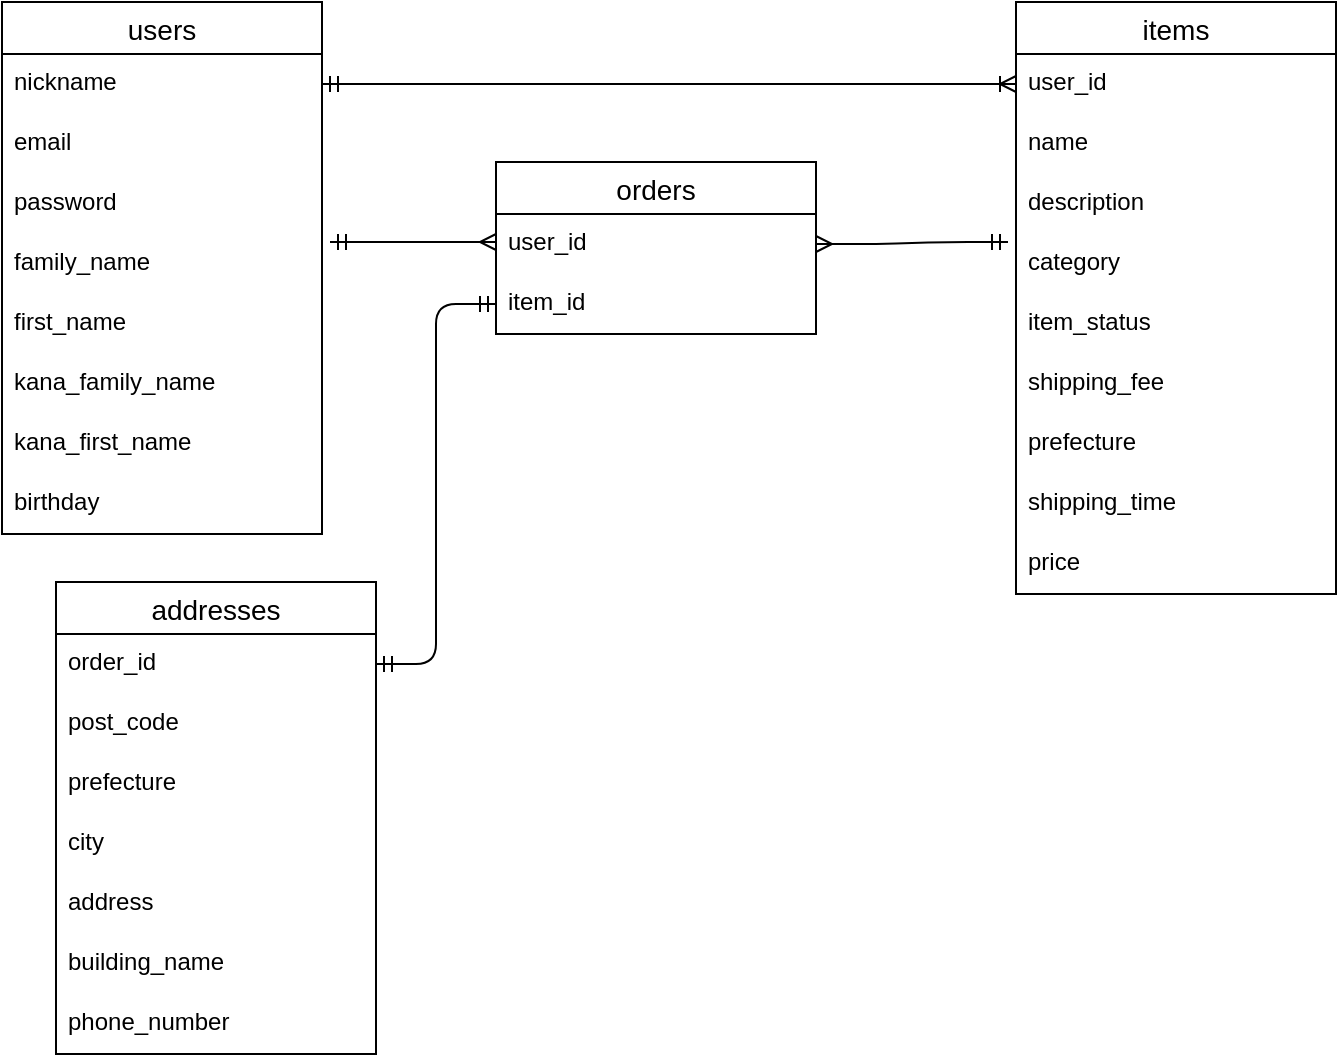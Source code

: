 <mxfile>
    <diagram id="NGHbwTfBrdRzvhitgLUr" name="ページ1">
        <mxGraphModel dx="1468" dy="609" grid="1" gridSize="10" guides="1" tooltips="1" connect="1" arrows="1" fold="1" page="1" pageScale="1" pageWidth="827" pageHeight="1169" math="0" shadow="0">
            <root>
                <mxCell id="0"/>
                <mxCell id="1" parent="0"/>
                <object label="users" id="93">
                    <mxCell style="swimlane;fontStyle=0;childLayout=stackLayout;horizontal=1;startSize=26;horizontalStack=0;resizeParent=1;resizeParentMax=0;resizeLast=0;collapsible=1;marginBottom=0;align=center;fontSize=14;verticalAlign=middle;" parent="1" vertex="1">
                        <mxGeometry x="-827" width="160" height="266" as="geometry">
                            <mxRectangle x="-640" y="280" width="50" height="26" as="alternateBounds"/>
                        </mxGeometry>
                    </mxCell>
                </object>
                <mxCell id="94" value="nickname&#10;&#10;" style="text;strokeColor=none;fillColor=none;spacingLeft=4;spacingRight=4;overflow=hidden;rotatable=0;points=[[0,0.5],[1,0.5]];portConstraint=eastwest;fontSize=12;" parent="93" vertex="1">
                    <mxGeometry y="26" width="160" height="30" as="geometry"/>
                </mxCell>
                <mxCell id="95" value="email" style="text;strokeColor=none;fillColor=none;spacingLeft=4;spacingRight=4;overflow=hidden;rotatable=0;points=[[0,0.5],[1,0.5]];portConstraint=eastwest;fontSize=12;" parent="93" vertex="1">
                    <mxGeometry y="56" width="160" height="30" as="geometry"/>
                </mxCell>
                <mxCell id="96" value="password" style="text;strokeColor=none;fillColor=none;spacingLeft=4;spacingRight=4;overflow=hidden;rotatable=0;points=[[0,0.5],[1,0.5]];portConstraint=eastwest;fontSize=12;align=left;fontStyle=0" parent="93" vertex="1">
                    <mxGeometry y="86" width="160" height="30" as="geometry"/>
                </mxCell>
                <mxCell id="182" value="family_name" style="text;strokeColor=none;fillColor=none;spacingLeft=4;spacingRight=4;overflow=hidden;rotatable=0;points=[[0,0.5],[1,0.5]];portConstraint=eastwest;fontSize=12;align=left;" parent="93" vertex="1">
                    <mxGeometry y="116" width="160" height="30" as="geometry"/>
                </mxCell>
                <mxCell id="190" value="first_name&#10;" style="text;strokeColor=none;fillColor=none;spacingLeft=4;spacingRight=4;overflow=hidden;rotatable=0;points=[[0,0.5],[1,0.5]];portConstraint=eastwest;fontSize=12;align=left;" parent="93" vertex="1">
                    <mxGeometry y="146" width="160" height="30" as="geometry"/>
                </mxCell>
                <mxCell id="189" value="kana_family_name" style="text;strokeColor=none;fillColor=none;spacingLeft=4;spacingRight=4;overflow=hidden;rotatable=0;points=[[0,0.5],[1,0.5]];portConstraint=eastwest;fontSize=12;align=left;" parent="93" vertex="1">
                    <mxGeometry y="176" width="160" height="30" as="geometry"/>
                </mxCell>
                <mxCell id="188" value="kana_first_name" style="text;strokeColor=none;fillColor=none;spacingLeft=4;spacingRight=4;overflow=hidden;rotatable=0;points=[[0,0.5],[1,0.5]];portConstraint=eastwest;fontSize=12;align=left;" parent="93" vertex="1">
                    <mxGeometry y="206" width="160" height="30" as="geometry"/>
                </mxCell>
                <mxCell id="187" value="birthday" style="text;strokeColor=none;fillColor=none;spacingLeft=4;spacingRight=4;overflow=hidden;rotatable=0;points=[[0,0.5],[1,0.5]];portConstraint=eastwest;fontSize=12;align=left;" parent="93" vertex="1">
                    <mxGeometry y="236" width="160" height="30" as="geometry"/>
                </mxCell>
                <mxCell id="196" value="items" style="swimlane;fontStyle=0;childLayout=stackLayout;horizontal=1;startSize=26;horizontalStack=0;resizeParent=1;resizeParentMax=0;resizeLast=0;collapsible=1;marginBottom=0;align=center;fontSize=14;" parent="1" vertex="1">
                    <mxGeometry x="-320" width="160" height="296" as="geometry"/>
                </mxCell>
                <mxCell id="236" value="user_id" style="text;strokeColor=none;fillColor=none;spacingLeft=4;spacingRight=4;overflow=hidden;rotatable=0;points=[[0,0.5],[1,0.5]];portConstraint=eastwest;fontSize=12;" parent="196" vertex="1">
                    <mxGeometry y="26" width="160" height="30" as="geometry"/>
                </mxCell>
                <mxCell id="198" value="name" style="text;strokeColor=none;fillColor=none;spacingLeft=4;spacingRight=4;overflow=hidden;rotatable=0;points=[[0,0.5],[1,0.5]];portConstraint=eastwest;fontSize=12;" parent="196" vertex="1">
                    <mxGeometry y="56" width="160" height="30" as="geometry"/>
                </mxCell>
                <mxCell id="199" value="description" style="text;strokeColor=none;fillColor=none;spacingLeft=4;spacingRight=4;overflow=hidden;rotatable=0;points=[[0,0.5],[1,0.5]];portConstraint=eastwest;fontSize=12;" parent="196" vertex="1">
                    <mxGeometry y="86" width="160" height="30" as="geometry"/>
                </mxCell>
                <mxCell id="205" value="category" style="text;strokeColor=none;fillColor=none;spacingLeft=4;spacingRight=4;overflow=hidden;rotatable=0;points=[[0,0.5],[1,0.5]];portConstraint=eastwest;fontSize=12;" parent="196" vertex="1">
                    <mxGeometry y="116" width="160" height="30" as="geometry"/>
                </mxCell>
                <mxCell id="204" value="item_status" style="text;strokeColor=none;fillColor=none;spacingLeft=4;spacingRight=4;overflow=hidden;rotatable=0;points=[[0,0.5],[1,0.5]];portConstraint=eastwest;fontSize=12;" parent="196" vertex="1">
                    <mxGeometry y="146" width="160" height="30" as="geometry"/>
                </mxCell>
                <mxCell id="203" value="shipping_fee" style="text;strokeColor=none;fillColor=none;spacingLeft=4;spacingRight=4;overflow=hidden;rotatable=0;points=[[0,0.5],[1,0.5]];portConstraint=eastwest;fontSize=12;" parent="196" vertex="1">
                    <mxGeometry y="176" width="160" height="30" as="geometry"/>
                </mxCell>
                <mxCell id="202" value="prefecture" style="text;strokeColor=none;fillColor=none;spacingLeft=4;spacingRight=4;overflow=hidden;rotatable=0;points=[[0,0.5],[1,0.5]];portConstraint=eastwest;fontSize=12;" parent="196" vertex="1">
                    <mxGeometry y="206" width="160" height="30" as="geometry"/>
                </mxCell>
                <mxCell id="201" value="shipping_time" style="text;strokeColor=none;fillColor=none;spacingLeft=4;spacingRight=4;overflow=hidden;rotatable=0;points=[[0,0.5],[1,0.5]];portConstraint=eastwest;fontSize=12;" parent="196" vertex="1">
                    <mxGeometry y="236" width="160" height="30" as="geometry"/>
                </mxCell>
                <mxCell id="200" value="price" style="text;strokeColor=none;fillColor=none;spacingLeft=4;spacingRight=4;overflow=hidden;rotatable=0;points=[[0,0.5],[1,0.5]];portConstraint=eastwest;fontSize=12;" parent="196" vertex="1">
                    <mxGeometry y="266" width="160" height="30" as="geometry"/>
                </mxCell>
                <mxCell id="220" value="" style="edgeStyle=entityRelationEdgeStyle;fontSize=12;html=1;endArrow=ERoneToMany;startArrow=ERmandOne;strokeWidth=1;entryX=0;entryY=0.5;entryDx=0;entryDy=0;" parent="1" source="94" target="236" edge="1">
                    <mxGeometry width="100" height="100" relative="1" as="geometry">
                        <mxPoint x="-620" y="180" as="sourcePoint"/>
                        <mxPoint x="-520" y="80" as="targetPoint"/>
                    </mxGeometry>
                </mxCell>
                <mxCell id="221" value="addresses" style="swimlane;fontStyle=0;childLayout=stackLayout;horizontal=1;startSize=26;horizontalStack=0;resizeParent=1;resizeParentMax=0;resizeLast=0;collapsible=1;marginBottom=0;align=center;fontSize=14;" parent="1" vertex="1">
                    <mxGeometry x="-800" y="290" width="160" height="236" as="geometry"/>
                </mxCell>
                <mxCell id="237" value="order_id" style="text;strokeColor=none;fillColor=none;spacingLeft=4;spacingRight=4;overflow=hidden;rotatable=0;points=[[0,0.5],[1,0.5]];portConstraint=eastwest;fontSize=12;" parent="221" vertex="1">
                    <mxGeometry y="26" width="160" height="30" as="geometry"/>
                </mxCell>
                <mxCell id="230" value="post_code" style="text;strokeColor=none;fillColor=none;spacingLeft=4;spacingRight=4;overflow=hidden;rotatable=0;points=[[0,0.5],[1,0.5]];portConstraint=eastwest;fontSize=12;" parent="221" vertex="1">
                    <mxGeometry y="56" width="160" height="30" as="geometry"/>
                </mxCell>
                <mxCell id="229" value="prefecture" style="text;strokeColor=none;fillColor=none;spacingLeft=4;spacingRight=4;overflow=hidden;rotatable=0;points=[[0,0.5],[1,0.5]];portConstraint=eastwest;fontSize=12;" parent="221" vertex="1">
                    <mxGeometry y="86" width="160" height="30" as="geometry"/>
                </mxCell>
                <mxCell id="228" value="city" style="text;strokeColor=none;fillColor=none;spacingLeft=4;spacingRight=4;overflow=hidden;rotatable=0;points=[[0,0.5],[1,0.5]];portConstraint=eastwest;fontSize=12;" parent="221" vertex="1">
                    <mxGeometry y="116" width="160" height="30" as="geometry"/>
                </mxCell>
                <mxCell id="227" value="address" style="text;strokeColor=none;fillColor=none;spacingLeft=4;spacingRight=4;overflow=hidden;rotatable=0;points=[[0,0.5],[1,0.5]];portConstraint=eastwest;fontSize=12;" parent="221" vertex="1">
                    <mxGeometry y="146" width="160" height="30" as="geometry"/>
                </mxCell>
                <mxCell id="226" value="building_name" style="text;strokeColor=none;fillColor=none;spacingLeft=4;spacingRight=4;overflow=hidden;rotatable=0;points=[[0,0.5],[1,0.5]];portConstraint=eastwest;fontSize=12;" parent="221" vertex="1">
                    <mxGeometry y="176" width="160" height="30" as="geometry"/>
                </mxCell>
                <mxCell id="225" value="phone_number" style="text;strokeColor=none;fillColor=none;spacingLeft=4;spacingRight=4;overflow=hidden;rotatable=0;points=[[0,0.5],[1,0.5]];portConstraint=eastwest;fontSize=12;" parent="221" vertex="1">
                    <mxGeometry y="206" width="160" height="30" as="geometry"/>
                </mxCell>
                <mxCell id="238" value="orders" style="swimlane;fontStyle=0;childLayout=stackLayout;horizontal=1;startSize=26;horizontalStack=0;resizeParent=1;resizeParentMax=0;resizeLast=0;collapsible=1;marginBottom=0;align=center;fontSize=14;" parent="1" vertex="1">
                    <mxGeometry x="-580" y="80" width="160" height="86" as="geometry"/>
                </mxCell>
                <mxCell id="239" value="user_id" style="text;strokeColor=none;fillColor=none;spacingLeft=4;spacingRight=4;overflow=hidden;rotatable=0;points=[[0,0.5],[1,0.5]];portConstraint=eastwest;fontSize=12;" parent="238" vertex="1">
                    <mxGeometry y="26" width="160" height="30" as="geometry"/>
                </mxCell>
                <mxCell id="240" value="item_id" style="text;strokeColor=none;fillColor=none;spacingLeft=4;spacingRight=4;overflow=hidden;rotatable=0;points=[[0,0.5],[1,0.5]];portConstraint=eastwest;fontSize=12;" parent="238" vertex="1">
                    <mxGeometry y="56" width="160" height="30" as="geometry"/>
                </mxCell>
                <mxCell id="242" value="" style="edgeStyle=entityRelationEdgeStyle;fontSize=12;html=1;endArrow=ERmandOne;startArrow=ERmany;strokeWidth=1;entryX=-0.025;entryY=1.133;entryDx=0;entryDy=0;entryPerimeter=0;exitX=1;exitY=0.5;exitDx=0;exitDy=0;startFill=0;" parent="1" source="239" target="199" edge="1">
                    <mxGeometry width="100" height="100" relative="1" as="geometry">
                        <mxPoint x="-463" y="250" as="sourcePoint"/>
                        <mxPoint x="-363" y="150" as="targetPoint"/>
                    </mxGeometry>
                </mxCell>
                <mxCell id="243" value="" style="edgeStyle=entityRelationEdgeStyle;fontSize=12;html=1;endArrow=ERmany;startArrow=ERmandOne;strokeWidth=1;exitX=1.025;exitY=0.133;exitDx=0;exitDy=0;exitPerimeter=0;endFill=0;" parent="1" source="182" edge="1">
                    <mxGeometry width="100" height="100" relative="1" as="geometry">
                        <mxPoint x="-680" y="220" as="sourcePoint"/>
                        <mxPoint x="-580" y="120" as="targetPoint"/>
                    </mxGeometry>
                </mxCell>
                <mxCell id="245" value="" style="edgeStyle=entityRelationEdgeStyle;fontSize=12;html=1;endArrow=ERmandOne;startArrow=ERmandOne;strokeWidth=1;entryX=0;entryY=0.5;entryDx=0;entryDy=0;exitX=1;exitY=0.5;exitDx=0;exitDy=0;" parent="1" source="237" target="240" edge="1">
                    <mxGeometry width="100" height="100" relative="1" as="geometry">
                        <mxPoint x="-640" y="366" as="sourcePoint"/>
                        <mxPoint x="-540" y="266" as="targetPoint"/>
                    </mxGeometry>
                </mxCell>
            </root>
        </mxGraphModel>
    </diagram>
</mxfile>